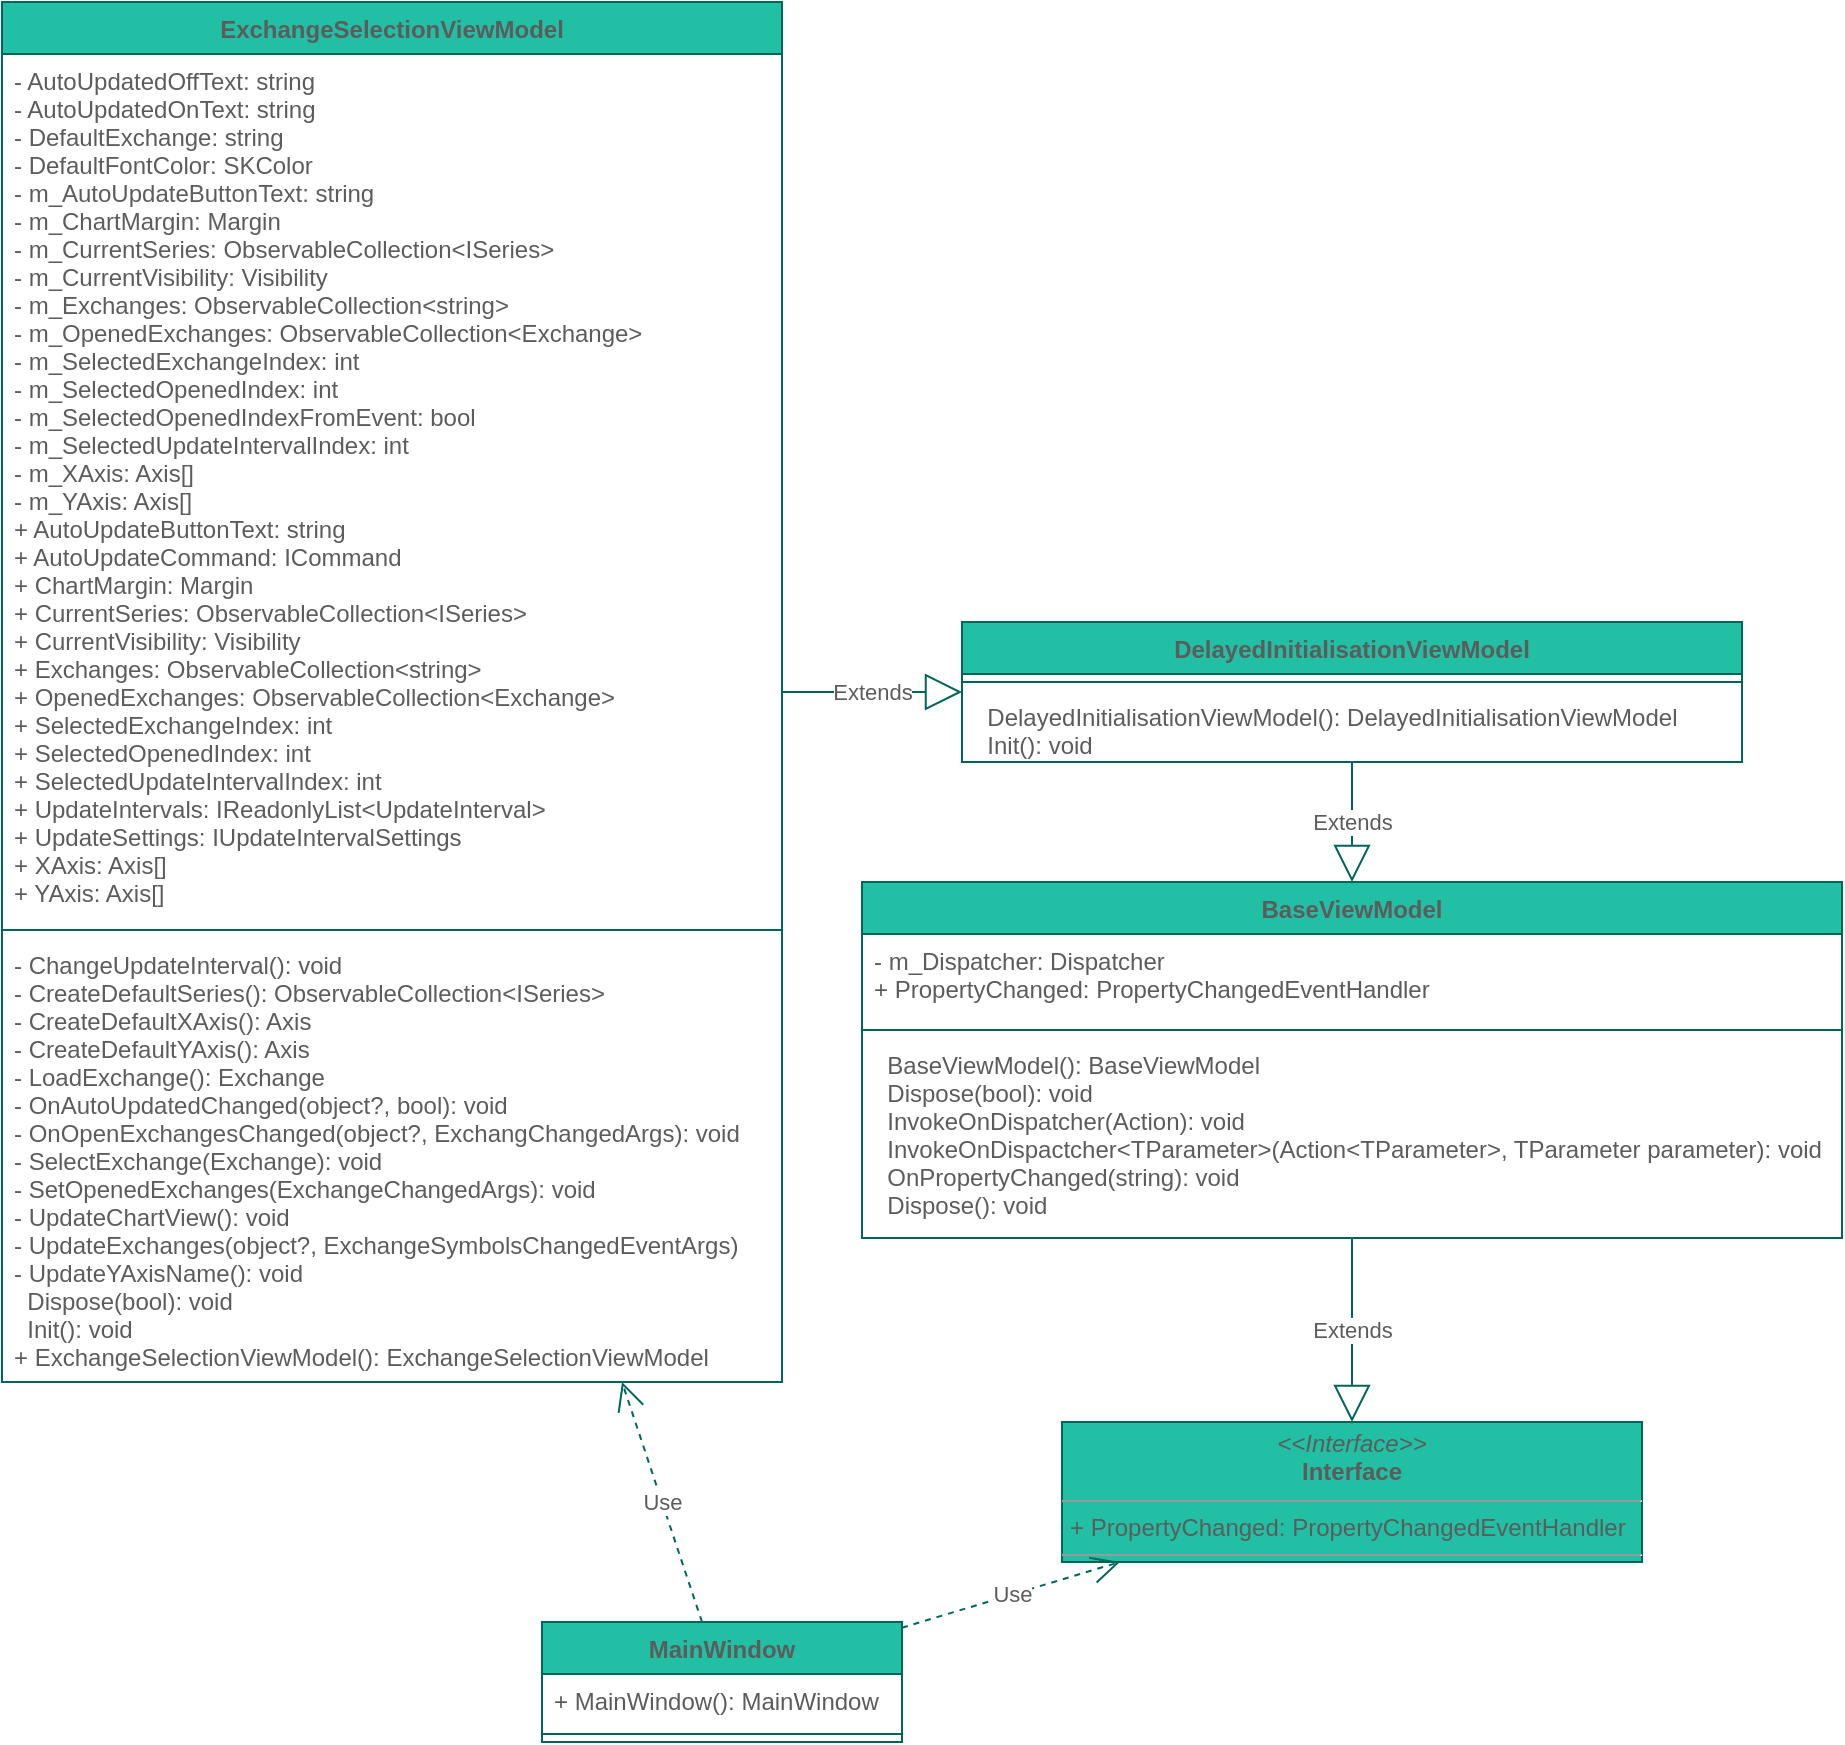 <mxfile version="18.0.0" type="device"><diagram id="C5RBs43oDa-KdzZeNtuy" name="Page-1"><mxGraphModel dx="1981" dy="1171" grid="1" gridSize="10" guides="1" tooltips="1" connect="1" arrows="1" fold="1" page="1" pageScale="1" pageWidth="930" pageHeight="900" math="0" shadow="0"><root><mxCell id="WIyWlLk6GJQsqaUBKTNV-0"/><mxCell id="WIyWlLk6GJQsqaUBKTNV-1" parent="WIyWlLk6GJQsqaUBKTNV-0"/><mxCell id="ajooWT2MTHGE042T4-YQ-14" value="ExchangeSelectionViewModel" style="swimlane;fontStyle=1;align=center;verticalAlign=top;childLayout=stackLayout;horizontal=1;startSize=26;horizontalStack=0;resizeParent=1;resizeParentMax=0;resizeLast=0;collapsible=1;marginBottom=0;fillColor=#21C0A5;strokeColor=#006658;fontColor=#5C5C5C;" vertex="1" parent="WIyWlLk6GJQsqaUBKTNV-1"><mxGeometry width="390" height="690" as="geometry"/></mxCell><mxCell id="ajooWT2MTHGE042T4-YQ-15" value="- AutoUpdatedOffText: string&#10;- AutoUpdatedOnText: string&#10;- DefaultExchange: string&#10;- DefaultFontColor: SKColor&#10;- m_AutoUpdateButtonText: string&#10;- m_ChartMargin: Margin&#10;- m_CurrentSeries: ObservableCollection&lt;ISeries&gt;&#10;- m_CurrentVisibility: Visibility&#10;- m_Exchanges: ObservableCollection&lt;string&gt;&#10;- m_OpenedExchanges: ObservableCollection&lt;Exchange&gt;&#10;- m_SelectedExchangeIndex: int&#10;- m_SelectedOpenedIndex: int&#10;- m_SelectedOpenedIndexFromEvent: bool&#10;- m_SelectedUpdateIntervalIndex: int&#10;- m_XAxis: Axis[]&#10;- m_YAxis: Axis[]&#10;+ AutoUpdateButtonText: string&#10;+ AutoUpdateCommand: ICommand&#10;+ ChartMargin: Margin&#10;+ CurrentSeries: ObservableCollection&lt;ISeries&gt;&#10;+ CurrentVisibility: Visibility&#10;+ Exchanges: ObservableCollection&lt;string&gt;&#10;+ OpenedExchanges: ObservableCollection&lt;Exchange&gt;&#10;+ SelectedExchangeIndex: int&#10;+ SelectedOpenedIndex: int&#10;+ SelectedUpdateIntervalIndex: int&#10;+ UpdateIntervals: IReadonlyList&lt;UpdateInterval&gt;&#10;+ UpdateSettings: IUpdateIntervalSettings&#10;+ XAxis: Axis[]&#10;+ YAxis: Axis[]" style="text;strokeColor=none;fillColor=none;align=left;verticalAlign=top;spacingLeft=4;spacingRight=4;overflow=hidden;rotatable=0;points=[[0,0.5],[1,0.5]];portConstraint=eastwest;fontColor=#5C5C5C;" vertex="1" parent="ajooWT2MTHGE042T4-YQ-14"><mxGeometry y="26" width="390" height="434" as="geometry"/></mxCell><mxCell id="ajooWT2MTHGE042T4-YQ-16" value="" style="line;strokeWidth=1;fillColor=none;align=left;verticalAlign=middle;spacingTop=-1;spacingLeft=3;spacingRight=3;rotatable=0;labelPosition=right;points=[];portConstraint=eastwest;strokeColor=#006658;fontColor=#5C5C5C;" vertex="1" parent="ajooWT2MTHGE042T4-YQ-14"><mxGeometry y="460" width="390" height="8" as="geometry"/></mxCell><mxCell id="ajooWT2MTHGE042T4-YQ-17" value="- ChangeUpdateInterval(): void&#10;- CreateDefaultSeries(): ObservableCollection&lt;ISeries&gt;&#10;- CreateDefaultXAxis(): Axis&#10;- CreateDefaultYAxis(): Axis&#10;- LoadExchange(): Exchange&#10;- OnAutoUpdatedChanged(object?, bool): void&#10;- OnOpenExchangesChanged(object?, ExchangChangedArgs): void&#10;- SelectExchange(Exchange): void&#10;- SetOpenedExchanges(ExchangeChangedArgs): void&#10;- UpdateChartView(): void&#10;- UpdateExchanges(object?, ExchangeSymbolsChangedEventArgs)&#10;- UpdateYAxisName(): void&#10;  Dispose(bool): void&#10;  Init(): void&#10;+ ExchangeSelectionViewModel(): ExchangeSelectionViewModel&#10;" style="text;strokeColor=none;fillColor=none;align=left;verticalAlign=top;spacingLeft=4;spacingRight=4;overflow=hidden;rotatable=0;points=[[0,0.5],[1,0.5]];portConstraint=eastwest;fontColor=#5C5C5C;" vertex="1" parent="ajooWT2MTHGE042T4-YQ-14"><mxGeometry y="468" width="390" height="222" as="geometry"/></mxCell><mxCell id="ajooWT2MTHGE042T4-YQ-25" value="DelayedInitialisationViewModel" style="swimlane;fontStyle=1;align=center;verticalAlign=top;childLayout=stackLayout;horizontal=1;startSize=26;horizontalStack=0;resizeParent=1;resizeParentMax=0;resizeLast=0;collapsible=1;marginBottom=0;fillColor=#21C0A5;strokeColor=#006658;fontColor=#5C5C5C;" vertex="1" parent="WIyWlLk6GJQsqaUBKTNV-1"><mxGeometry x="480" y="310" width="390" height="70" as="geometry"/></mxCell><mxCell id="ajooWT2MTHGE042T4-YQ-27" value="" style="line;strokeWidth=1;fillColor=none;align=left;verticalAlign=middle;spacingTop=-1;spacingLeft=3;spacingRight=3;rotatable=0;labelPosition=right;points=[];portConstraint=eastwest;strokeColor=#006658;fontColor=#5C5C5C;" vertex="1" parent="ajooWT2MTHGE042T4-YQ-25"><mxGeometry y="26" width="390" height="8" as="geometry"/></mxCell><mxCell id="ajooWT2MTHGE042T4-YQ-28" value="  DelayedInitialisationViewModel(): DelayedInitialisationViewModel&#10;  Init(): void" style="text;strokeColor=none;fillColor=none;align=left;verticalAlign=top;spacingLeft=4;spacingRight=4;overflow=hidden;rotatable=0;points=[[0,0.5],[1,0.5]];portConstraint=eastwest;fontColor=#5C5C5C;" vertex="1" parent="ajooWT2MTHGE042T4-YQ-25"><mxGeometry y="34" width="390" height="36" as="geometry"/></mxCell><mxCell id="ajooWT2MTHGE042T4-YQ-36" value="BaseViewModel" style="swimlane;fontStyle=1;align=center;verticalAlign=top;childLayout=stackLayout;horizontal=1;startSize=26;horizontalStack=0;resizeParent=1;resizeParentMax=0;resizeLast=0;collapsible=1;marginBottom=0;fillColor=#21C0A5;strokeColor=#006658;fontColor=#5C5C5C;" vertex="1" parent="WIyWlLk6GJQsqaUBKTNV-1"><mxGeometry x="430" y="440" width="490" height="178" as="geometry"/></mxCell><mxCell id="ajooWT2MTHGE042T4-YQ-37" value="- m_Dispatcher: Dispatcher&#10;+ PropertyChanged: PropertyChangedEventHandler" style="text;strokeColor=none;fillColor=none;align=left;verticalAlign=top;spacingLeft=4;spacingRight=4;overflow=hidden;rotatable=0;points=[[0,0.5],[1,0.5]];portConstraint=eastwest;fontColor=#5C5C5C;" vertex="1" parent="ajooWT2MTHGE042T4-YQ-36"><mxGeometry y="26" width="490" height="44" as="geometry"/></mxCell><mxCell id="ajooWT2MTHGE042T4-YQ-38" value="" style="line;strokeWidth=1;fillColor=none;align=left;verticalAlign=middle;spacingTop=-1;spacingLeft=3;spacingRight=3;rotatable=0;labelPosition=right;points=[];portConstraint=eastwest;strokeColor=#006658;fontColor=#5C5C5C;" vertex="1" parent="ajooWT2MTHGE042T4-YQ-36"><mxGeometry y="70" width="490" height="8" as="geometry"/></mxCell><mxCell id="ajooWT2MTHGE042T4-YQ-39" value="  BaseViewModel(): BaseViewModel&#10;  Dispose(bool): void&#10;  InvokeOnDispatcher(Action): void&#10;  InvokeOnDispactcher&lt;TParameter&gt;(Action&lt;TParameter&gt;, TParameter parameter): void&#10;  OnPropertyChanged(string): void&#10;  Dispose(): void" style="text;strokeColor=none;fillColor=none;align=left;verticalAlign=top;spacingLeft=4;spacingRight=4;overflow=hidden;rotatable=0;points=[[0,0.5],[1,0.5]];portConstraint=eastwest;fontColor=#5C5C5C;" vertex="1" parent="ajooWT2MTHGE042T4-YQ-36"><mxGeometry y="78" width="490" height="100" as="geometry"/></mxCell><mxCell id="ajooWT2MTHGE042T4-YQ-47" value="&lt;p style=&quot;margin:0px;margin-top:4px;text-align:center;&quot;&gt;&lt;i&gt;&amp;lt;&amp;lt;Interface&amp;gt;&amp;gt;&lt;/i&gt;&lt;br&gt;&lt;b&gt;Interface&lt;/b&gt;&lt;/p&gt;&lt;hr size=&quot;1&quot;&gt;&lt;p style=&quot;margin:0px;margin-left:4px;&quot;&gt;+ PropertyChanged: PropertyChangedEventHandler&lt;/p&gt;&lt;hr size=&quot;1&quot;&gt;&lt;p style=&quot;margin:0px;margin-left:4px;&quot;&gt;&lt;br&gt;&lt;/p&gt;" style="verticalAlign=top;align=left;overflow=fill;fontSize=12;fontFamily=Helvetica;html=1;fillColor=#21C0A5;strokeColor=#006658;fontColor=#5C5C5C;" vertex="1" parent="WIyWlLk6GJQsqaUBKTNV-1"><mxGeometry x="530" y="710" width="290" height="70" as="geometry"/></mxCell><mxCell id="ajooWT2MTHGE042T4-YQ-48" value="MainWindow" style="swimlane;fontStyle=1;align=center;verticalAlign=top;childLayout=stackLayout;horizontal=1;startSize=26;horizontalStack=0;resizeParent=1;resizeParentMax=0;resizeLast=0;collapsible=1;marginBottom=0;fillColor=#21C0A5;strokeColor=#006658;fontColor=#5C5C5C;" vertex="1" parent="WIyWlLk6GJQsqaUBKTNV-1"><mxGeometry x="270" y="810" width="180" height="60" as="geometry"/></mxCell><mxCell id="ajooWT2MTHGE042T4-YQ-49" value="+ MainWindow(): MainWindow" style="text;strokeColor=none;fillColor=none;align=left;verticalAlign=top;spacingLeft=4;spacingRight=4;overflow=hidden;rotatable=0;points=[[0,0.5],[1,0.5]];portConstraint=eastwest;fontColor=#5C5C5C;" vertex="1" parent="ajooWT2MTHGE042T4-YQ-48"><mxGeometry y="26" width="180" height="26" as="geometry"/></mxCell><mxCell id="ajooWT2MTHGE042T4-YQ-50" value="" style="line;strokeWidth=1;fillColor=none;align=left;verticalAlign=middle;spacingTop=-1;spacingLeft=3;spacingRight=3;rotatable=0;labelPosition=right;points=[];portConstraint=eastwest;strokeColor=#006658;fontColor=#5C5C5C;" vertex="1" parent="ajooWT2MTHGE042T4-YQ-48"><mxGeometry y="52" width="180" height="8" as="geometry"/></mxCell><mxCell id="ajooWT2MTHGE042T4-YQ-52" value="Use" style="endArrow=open;endSize=12;dashed=1;html=1;rounded=0;strokeColor=#006658;fontColor=#5C5C5C;" edge="1" parent="WIyWlLk6GJQsqaUBKTNV-1" source="ajooWT2MTHGE042T4-YQ-48" target="ajooWT2MTHGE042T4-YQ-47"><mxGeometry width="160" relative="1" as="geometry"><mxPoint x="520" y="870" as="sourcePoint"/><mxPoint x="680" y="870" as="targetPoint"/></mxGeometry></mxCell><mxCell id="ajooWT2MTHGE042T4-YQ-53" value="Use" style="endArrow=open;endSize=12;dashed=1;html=1;rounded=0;strokeColor=#006658;fontColor=#5C5C5C;" edge="1" parent="WIyWlLk6GJQsqaUBKTNV-1" source="ajooWT2MTHGE042T4-YQ-48" target="ajooWT2MTHGE042T4-YQ-14"><mxGeometry width="160" relative="1" as="geometry"><mxPoint x="560" y="960" as="sourcePoint"/><mxPoint x="720" y="960" as="targetPoint"/></mxGeometry></mxCell><mxCell id="ajooWT2MTHGE042T4-YQ-54" value="Extends" style="endArrow=block;endSize=16;endFill=0;html=1;rounded=0;strokeColor=#006658;fontColor=#5C5C5C;" edge="1" parent="WIyWlLk6GJQsqaUBKTNV-1" source="ajooWT2MTHGE042T4-YQ-36" target="ajooWT2MTHGE042T4-YQ-47"><mxGeometry width="160" relative="1" as="geometry"><mxPoint x="1000" y="790" as="sourcePoint"/><mxPoint x="1160" y="790" as="targetPoint"/></mxGeometry></mxCell><mxCell id="ajooWT2MTHGE042T4-YQ-55" value="Extends" style="endArrow=block;endSize=16;endFill=0;html=1;rounded=0;strokeColor=#006658;fontColor=#5C5C5C;" edge="1" parent="WIyWlLk6GJQsqaUBKTNV-1" source="ajooWT2MTHGE042T4-YQ-25" target="ajooWT2MTHGE042T4-YQ-36"><mxGeometry width="160" relative="1" as="geometry"><mxPoint x="1010" y="800" as="sourcePoint"/><mxPoint x="1170" y="800" as="targetPoint"/></mxGeometry></mxCell><mxCell id="ajooWT2MTHGE042T4-YQ-56" value="Extends" style="endArrow=block;endSize=16;endFill=0;html=1;rounded=0;strokeColor=#006658;fontColor=#5C5C5C;" edge="1" parent="WIyWlLk6GJQsqaUBKTNV-1" source="ajooWT2MTHGE042T4-YQ-14" target="ajooWT2MTHGE042T4-YQ-25"><mxGeometry width="160" relative="1" as="geometry"><mxPoint x="1068" y="630" as="sourcePoint"/><mxPoint x="1180" y="810" as="targetPoint"/></mxGeometry></mxCell></root></mxGraphModel></diagram></mxfile>